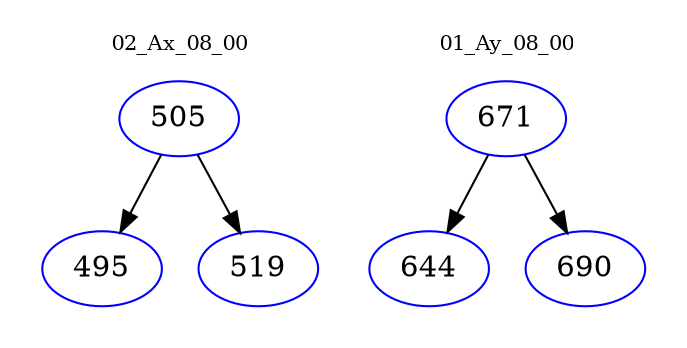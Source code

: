 digraph{
subgraph cluster_0 {
color = white
label = "02_Ax_08_00";
fontsize=10;
T0_505 [label="505", color="blue"]
T0_505 -> T0_495 [color="black"]
T0_495 [label="495", color="blue"]
T0_505 -> T0_519 [color="black"]
T0_519 [label="519", color="blue"]
}
subgraph cluster_1 {
color = white
label = "01_Ay_08_00";
fontsize=10;
T1_671 [label="671", color="blue"]
T1_671 -> T1_644 [color="black"]
T1_644 [label="644", color="blue"]
T1_671 -> T1_690 [color="black"]
T1_690 [label="690", color="blue"]
}
}

